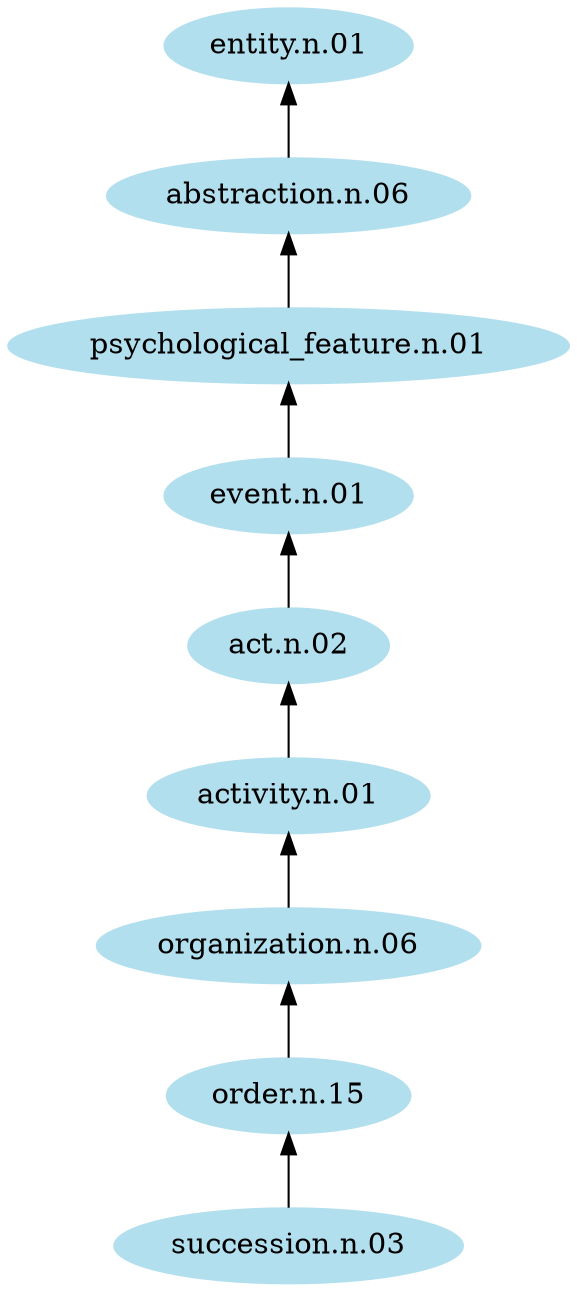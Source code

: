 digraph unix {
	node [color=lightblue2 style=filled]
	rankdir=BT
	"succession.n.03" -> "order.n.15"
	"order.n.15" -> "organization.n.06"
	"organization.n.06" -> "activity.n.01"
	"activity.n.01" -> "act.n.02"
	"act.n.02" -> "event.n.01"
	"event.n.01" -> "psychological_feature.n.01"
	"psychological_feature.n.01" -> "abstraction.n.06"
	"abstraction.n.06" -> "entity.n.01"
}
